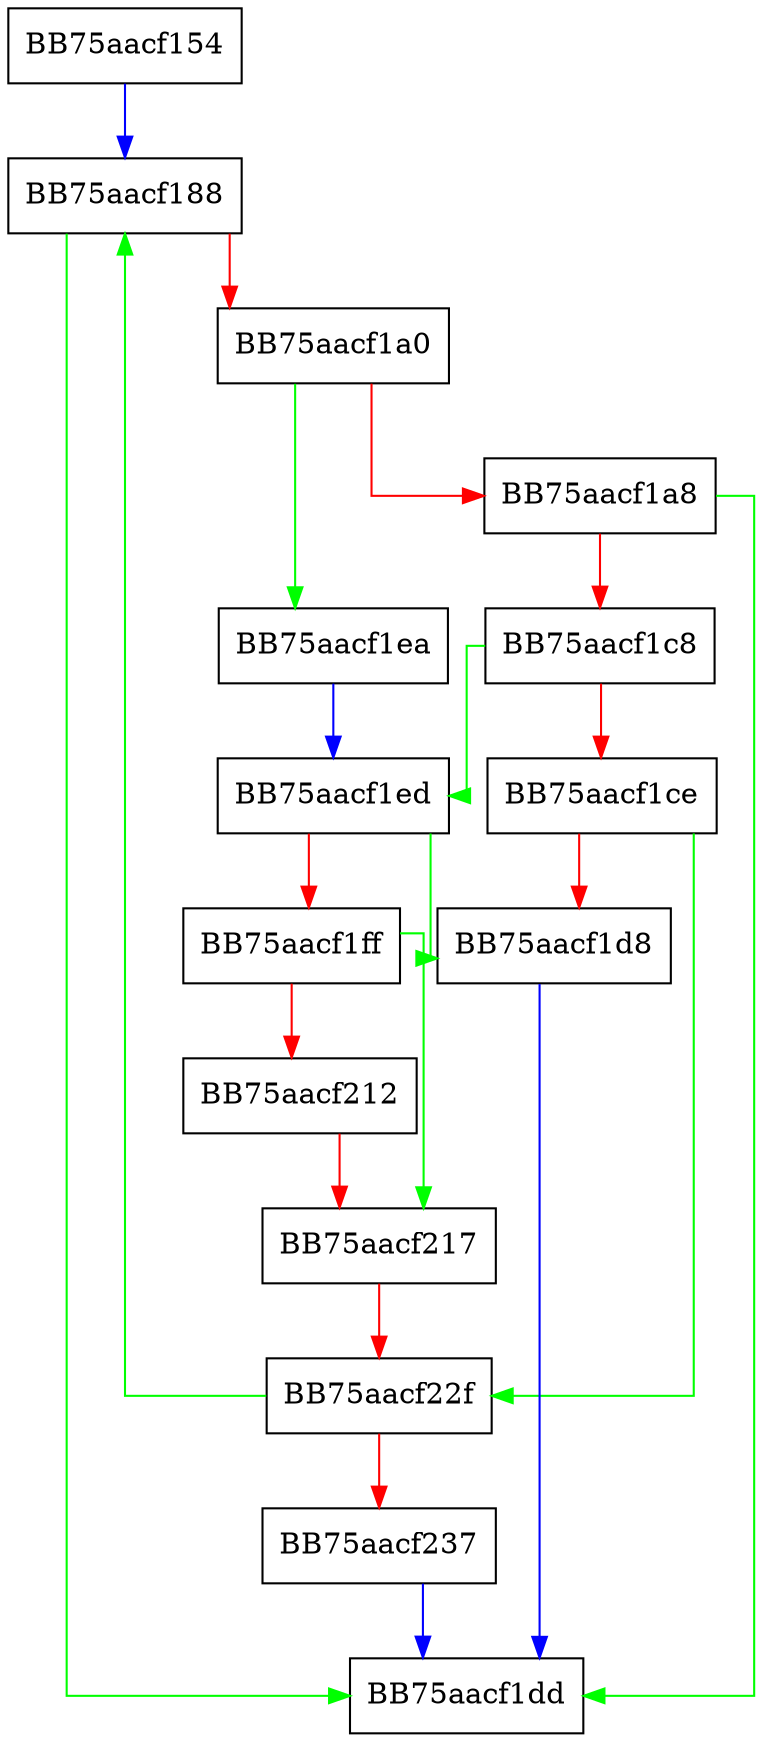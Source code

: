 digraph OnTheFly_Relocs {
  node [shape="box"];
  graph [splines=ortho];
  BB75aacf154 -> BB75aacf188 [color="blue"];
  BB75aacf188 -> BB75aacf1dd [color="green"];
  BB75aacf188 -> BB75aacf1a0 [color="red"];
  BB75aacf1a0 -> BB75aacf1ea [color="green"];
  BB75aacf1a0 -> BB75aacf1a8 [color="red"];
  BB75aacf1a8 -> BB75aacf1dd [color="green"];
  BB75aacf1a8 -> BB75aacf1c8 [color="red"];
  BB75aacf1c8 -> BB75aacf1ed [color="green"];
  BB75aacf1c8 -> BB75aacf1ce [color="red"];
  BB75aacf1ce -> BB75aacf22f [color="green"];
  BB75aacf1ce -> BB75aacf1d8 [color="red"];
  BB75aacf1d8 -> BB75aacf1dd [color="blue"];
  BB75aacf1ea -> BB75aacf1ed [color="blue"];
  BB75aacf1ed -> BB75aacf1d8 [color="green"];
  BB75aacf1ed -> BB75aacf1ff [color="red"];
  BB75aacf1ff -> BB75aacf217 [color="green"];
  BB75aacf1ff -> BB75aacf212 [color="red"];
  BB75aacf212 -> BB75aacf217 [color="red"];
  BB75aacf217 -> BB75aacf22f [color="red"];
  BB75aacf22f -> BB75aacf188 [color="green"];
  BB75aacf22f -> BB75aacf237 [color="red"];
  BB75aacf237 -> BB75aacf1dd [color="blue"];
}